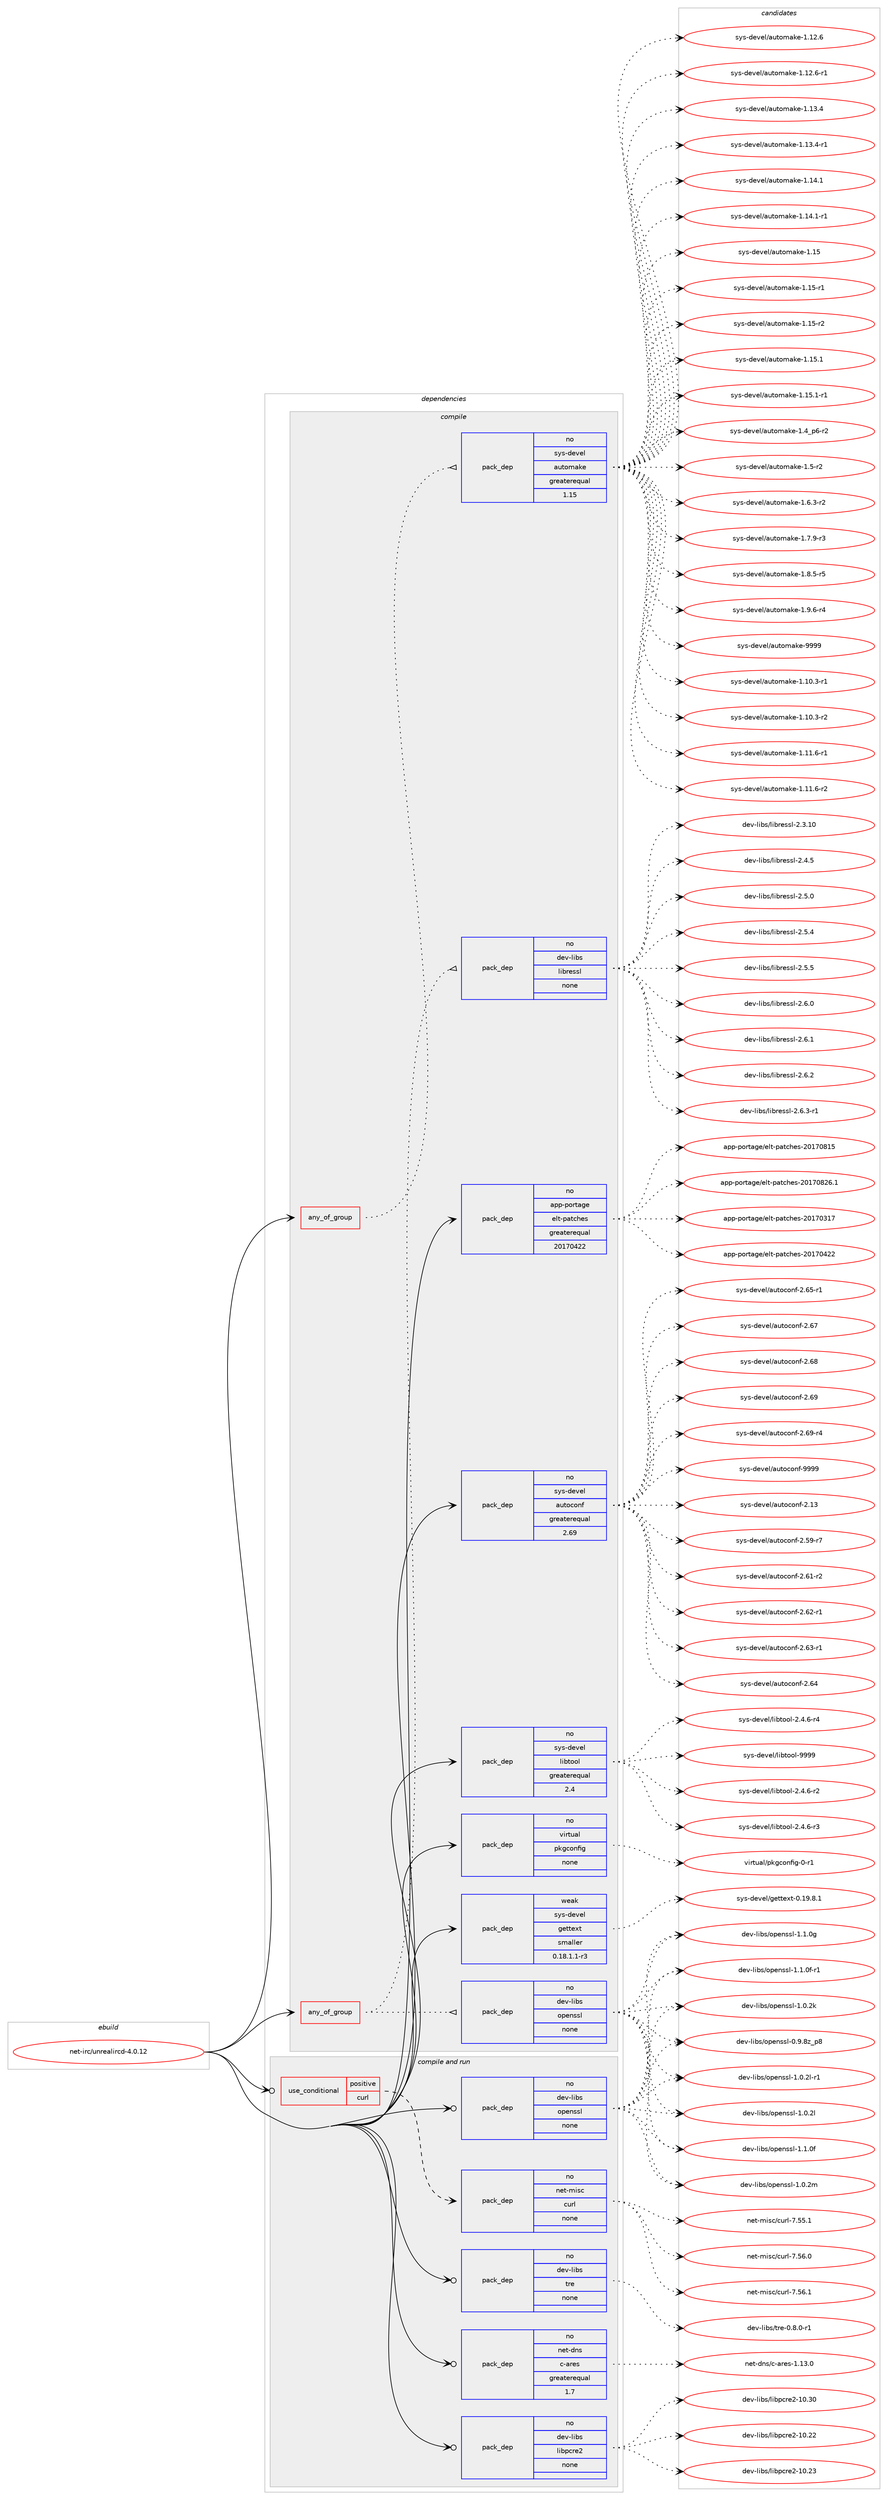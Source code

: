 digraph prolog {

# *************
# Graph options
# *************

newrank=true;
concentrate=true;
compound=true;
graph [rankdir=LR,fontname=Helvetica,fontsize=10,ranksep=1.5];#, ranksep=2.5, nodesep=0.2];
edge  [arrowhead=vee];
node  [fontname=Helvetica,fontsize=10];

# **********
# The ebuild
# **********

subgraph cluster_leftcol {
color=gray;
rank=same;
label=<<i>ebuild</i>>;
id [label="net-irc/unrealircd-4.0.12", color=red, width=4, href="../net-irc/unrealircd-4.0.12.svg"];
}

# ****************
# The dependencies
# ****************

subgraph cluster_midcol {
color=gray;
label=<<i>dependencies</i>>;
subgraph cluster_compile {
fillcolor="#eeeeee";
style=filled;
label=<<i>compile</i>>;
subgraph any6704 {
dependency415247 [label=<<TABLE BORDER="0" CELLBORDER="1" CELLSPACING="0" CELLPADDING="4"><TR><TD CELLPADDING="10">any_of_group</TD></TR></TABLE>>, shape=none, color=red];subgraph pack305607 {
dependency415248 [label=<<TABLE BORDER="0" CELLBORDER="1" CELLSPACING="0" CELLPADDING="4" WIDTH="220"><TR><TD ROWSPAN="6" CELLPADDING="30">pack_dep</TD></TR><TR><TD WIDTH="110">no</TD></TR><TR><TD>dev-libs</TD></TR><TR><TD>openssl</TD></TR><TR><TD>none</TD></TR><TR><TD></TD></TR></TABLE>>, shape=none, color=blue];
}
dependency415247:e -> dependency415248:w [weight=20,style="dotted",arrowhead="oinv"];
subgraph pack305608 {
dependency415249 [label=<<TABLE BORDER="0" CELLBORDER="1" CELLSPACING="0" CELLPADDING="4" WIDTH="220"><TR><TD ROWSPAN="6" CELLPADDING="30">pack_dep</TD></TR><TR><TD WIDTH="110">no</TD></TR><TR><TD>dev-libs</TD></TR><TR><TD>libressl</TD></TR><TR><TD>none</TD></TR><TR><TD></TD></TR></TABLE>>, shape=none, color=blue];
}
dependency415247:e -> dependency415249:w [weight=20,style="dotted",arrowhead="oinv"];
}
id:e -> dependency415247:w [weight=20,style="solid",arrowhead="vee"];
subgraph any6705 {
dependency415250 [label=<<TABLE BORDER="0" CELLBORDER="1" CELLSPACING="0" CELLPADDING="4"><TR><TD CELLPADDING="10">any_of_group</TD></TR></TABLE>>, shape=none, color=red];subgraph pack305609 {
dependency415251 [label=<<TABLE BORDER="0" CELLBORDER="1" CELLSPACING="0" CELLPADDING="4" WIDTH="220"><TR><TD ROWSPAN="6" CELLPADDING="30">pack_dep</TD></TR><TR><TD WIDTH="110">no</TD></TR><TR><TD>sys-devel</TD></TR><TR><TD>automake</TD></TR><TR><TD>greaterequal</TD></TR><TR><TD>1.15</TD></TR></TABLE>>, shape=none, color=blue];
}
dependency415250:e -> dependency415251:w [weight=20,style="dotted",arrowhead="oinv"];
}
id:e -> dependency415250:w [weight=20,style="solid",arrowhead="vee"];
subgraph pack305610 {
dependency415252 [label=<<TABLE BORDER="0" CELLBORDER="1" CELLSPACING="0" CELLPADDING="4" WIDTH="220"><TR><TD ROWSPAN="6" CELLPADDING="30">pack_dep</TD></TR><TR><TD WIDTH="110">no</TD></TR><TR><TD>app-portage</TD></TR><TR><TD>elt-patches</TD></TR><TR><TD>greaterequal</TD></TR><TR><TD>20170422</TD></TR></TABLE>>, shape=none, color=blue];
}
id:e -> dependency415252:w [weight=20,style="solid",arrowhead="vee"];
subgraph pack305611 {
dependency415253 [label=<<TABLE BORDER="0" CELLBORDER="1" CELLSPACING="0" CELLPADDING="4" WIDTH="220"><TR><TD ROWSPAN="6" CELLPADDING="30">pack_dep</TD></TR><TR><TD WIDTH="110">no</TD></TR><TR><TD>sys-devel</TD></TR><TR><TD>autoconf</TD></TR><TR><TD>greaterequal</TD></TR><TR><TD>2.69</TD></TR></TABLE>>, shape=none, color=blue];
}
id:e -> dependency415253:w [weight=20,style="solid",arrowhead="vee"];
subgraph pack305612 {
dependency415254 [label=<<TABLE BORDER="0" CELLBORDER="1" CELLSPACING="0" CELLPADDING="4" WIDTH="220"><TR><TD ROWSPAN="6" CELLPADDING="30">pack_dep</TD></TR><TR><TD WIDTH="110">no</TD></TR><TR><TD>sys-devel</TD></TR><TR><TD>libtool</TD></TR><TR><TD>greaterequal</TD></TR><TR><TD>2.4</TD></TR></TABLE>>, shape=none, color=blue];
}
id:e -> dependency415254:w [weight=20,style="solid",arrowhead="vee"];
subgraph pack305613 {
dependency415255 [label=<<TABLE BORDER="0" CELLBORDER="1" CELLSPACING="0" CELLPADDING="4" WIDTH="220"><TR><TD ROWSPAN="6" CELLPADDING="30">pack_dep</TD></TR><TR><TD WIDTH="110">no</TD></TR><TR><TD>virtual</TD></TR><TR><TD>pkgconfig</TD></TR><TR><TD>none</TD></TR><TR><TD></TD></TR></TABLE>>, shape=none, color=blue];
}
id:e -> dependency415255:w [weight=20,style="solid",arrowhead="vee"];
subgraph pack305614 {
dependency415256 [label=<<TABLE BORDER="0" CELLBORDER="1" CELLSPACING="0" CELLPADDING="4" WIDTH="220"><TR><TD ROWSPAN="6" CELLPADDING="30">pack_dep</TD></TR><TR><TD WIDTH="110">weak</TD></TR><TR><TD>sys-devel</TD></TR><TR><TD>gettext</TD></TR><TR><TD>smaller</TD></TR><TR><TD>0.18.1.1-r3</TD></TR></TABLE>>, shape=none, color=blue];
}
id:e -> dependency415256:w [weight=20,style="solid",arrowhead="vee"];
}
subgraph cluster_compileandrun {
fillcolor="#eeeeee";
style=filled;
label=<<i>compile and run</i>>;
subgraph cond102744 {
dependency415257 [label=<<TABLE BORDER="0" CELLBORDER="1" CELLSPACING="0" CELLPADDING="4"><TR><TD ROWSPAN="3" CELLPADDING="10">use_conditional</TD></TR><TR><TD>positive</TD></TR><TR><TD>curl</TD></TR></TABLE>>, shape=none, color=red];
subgraph pack305615 {
dependency415258 [label=<<TABLE BORDER="0" CELLBORDER="1" CELLSPACING="0" CELLPADDING="4" WIDTH="220"><TR><TD ROWSPAN="6" CELLPADDING="30">pack_dep</TD></TR><TR><TD WIDTH="110">no</TD></TR><TR><TD>net-misc</TD></TR><TR><TD>curl</TD></TR><TR><TD>none</TD></TR><TR><TD></TD></TR></TABLE>>, shape=none, color=blue];
}
dependency415257:e -> dependency415258:w [weight=20,style="dashed",arrowhead="vee"];
}
id:e -> dependency415257:w [weight=20,style="solid",arrowhead="odotvee"];
subgraph pack305616 {
dependency415259 [label=<<TABLE BORDER="0" CELLBORDER="1" CELLSPACING="0" CELLPADDING="4" WIDTH="220"><TR><TD ROWSPAN="6" CELLPADDING="30">pack_dep</TD></TR><TR><TD WIDTH="110">no</TD></TR><TR><TD>dev-libs</TD></TR><TR><TD>libpcre2</TD></TR><TR><TD>none</TD></TR><TR><TD></TD></TR></TABLE>>, shape=none, color=blue];
}
id:e -> dependency415259:w [weight=20,style="solid",arrowhead="odotvee"];
subgraph pack305617 {
dependency415260 [label=<<TABLE BORDER="0" CELLBORDER="1" CELLSPACING="0" CELLPADDING="4" WIDTH="220"><TR><TD ROWSPAN="6" CELLPADDING="30">pack_dep</TD></TR><TR><TD WIDTH="110">no</TD></TR><TR><TD>dev-libs</TD></TR><TR><TD>openssl</TD></TR><TR><TD>none</TD></TR><TR><TD></TD></TR></TABLE>>, shape=none, color=blue];
}
id:e -> dependency415260:w [weight=20,style="solid",arrowhead="odotvee"];
subgraph pack305618 {
dependency415261 [label=<<TABLE BORDER="0" CELLBORDER="1" CELLSPACING="0" CELLPADDING="4" WIDTH="220"><TR><TD ROWSPAN="6" CELLPADDING="30">pack_dep</TD></TR><TR><TD WIDTH="110">no</TD></TR><TR><TD>dev-libs</TD></TR><TR><TD>tre</TD></TR><TR><TD>none</TD></TR><TR><TD></TD></TR></TABLE>>, shape=none, color=blue];
}
id:e -> dependency415261:w [weight=20,style="solid",arrowhead="odotvee"];
subgraph pack305619 {
dependency415262 [label=<<TABLE BORDER="0" CELLBORDER="1" CELLSPACING="0" CELLPADDING="4" WIDTH="220"><TR><TD ROWSPAN="6" CELLPADDING="30">pack_dep</TD></TR><TR><TD WIDTH="110">no</TD></TR><TR><TD>net-dns</TD></TR><TR><TD>c-ares</TD></TR><TR><TD>greaterequal</TD></TR><TR><TD>1.7</TD></TR></TABLE>>, shape=none, color=blue];
}
id:e -> dependency415262:w [weight=20,style="solid",arrowhead="odotvee"];
}
subgraph cluster_run {
fillcolor="#eeeeee";
style=filled;
label=<<i>run</i>>;
}
}

# **************
# The candidates
# **************

subgraph cluster_choices {
rank=same;
color=gray;
label=<<i>candidates</i>>;

subgraph choice305607 {
color=black;
nodesep=1;
choice1001011184510810598115471111121011101151151084548465746561229511256 [label="dev-libs/openssl-0.9.8z_p8", color=red, width=4,href="../dev-libs/openssl-0.9.8z_p8.svg"];
choice100101118451081059811547111112101110115115108454946484650107 [label="dev-libs/openssl-1.0.2k", color=red, width=4,href="../dev-libs/openssl-1.0.2k.svg"];
choice100101118451081059811547111112101110115115108454946484650108 [label="dev-libs/openssl-1.0.2l", color=red, width=4,href="../dev-libs/openssl-1.0.2l.svg"];
choice1001011184510810598115471111121011101151151084549464846501084511449 [label="dev-libs/openssl-1.0.2l-r1", color=red, width=4,href="../dev-libs/openssl-1.0.2l-r1.svg"];
choice100101118451081059811547111112101110115115108454946484650109 [label="dev-libs/openssl-1.0.2m", color=red, width=4,href="../dev-libs/openssl-1.0.2m.svg"];
choice100101118451081059811547111112101110115115108454946494648102 [label="dev-libs/openssl-1.1.0f", color=red, width=4,href="../dev-libs/openssl-1.1.0f.svg"];
choice1001011184510810598115471111121011101151151084549464946481024511449 [label="dev-libs/openssl-1.1.0f-r1", color=red, width=4,href="../dev-libs/openssl-1.1.0f-r1.svg"];
choice100101118451081059811547111112101110115115108454946494648103 [label="dev-libs/openssl-1.1.0g", color=red, width=4,href="../dev-libs/openssl-1.1.0g.svg"];
dependency415248:e -> choice1001011184510810598115471111121011101151151084548465746561229511256:w [style=dotted,weight="100"];
dependency415248:e -> choice100101118451081059811547111112101110115115108454946484650107:w [style=dotted,weight="100"];
dependency415248:e -> choice100101118451081059811547111112101110115115108454946484650108:w [style=dotted,weight="100"];
dependency415248:e -> choice1001011184510810598115471111121011101151151084549464846501084511449:w [style=dotted,weight="100"];
dependency415248:e -> choice100101118451081059811547111112101110115115108454946484650109:w [style=dotted,weight="100"];
dependency415248:e -> choice100101118451081059811547111112101110115115108454946494648102:w [style=dotted,weight="100"];
dependency415248:e -> choice1001011184510810598115471111121011101151151084549464946481024511449:w [style=dotted,weight="100"];
dependency415248:e -> choice100101118451081059811547111112101110115115108454946494648103:w [style=dotted,weight="100"];
}
subgraph choice305608 {
color=black;
nodesep=1;
choice1001011184510810598115471081059811410111511510845504651464948 [label="dev-libs/libressl-2.3.10", color=red, width=4,href="../dev-libs/libressl-2.3.10.svg"];
choice10010111845108105981154710810598114101115115108455046524653 [label="dev-libs/libressl-2.4.5", color=red, width=4,href="../dev-libs/libressl-2.4.5.svg"];
choice10010111845108105981154710810598114101115115108455046534648 [label="dev-libs/libressl-2.5.0", color=red, width=4,href="../dev-libs/libressl-2.5.0.svg"];
choice10010111845108105981154710810598114101115115108455046534652 [label="dev-libs/libressl-2.5.4", color=red, width=4,href="../dev-libs/libressl-2.5.4.svg"];
choice10010111845108105981154710810598114101115115108455046534653 [label="dev-libs/libressl-2.5.5", color=red, width=4,href="../dev-libs/libressl-2.5.5.svg"];
choice10010111845108105981154710810598114101115115108455046544648 [label="dev-libs/libressl-2.6.0", color=red, width=4,href="../dev-libs/libressl-2.6.0.svg"];
choice10010111845108105981154710810598114101115115108455046544649 [label="dev-libs/libressl-2.6.1", color=red, width=4,href="../dev-libs/libressl-2.6.1.svg"];
choice10010111845108105981154710810598114101115115108455046544650 [label="dev-libs/libressl-2.6.2", color=red, width=4,href="../dev-libs/libressl-2.6.2.svg"];
choice100101118451081059811547108105981141011151151084550465446514511449 [label="dev-libs/libressl-2.6.3-r1", color=red, width=4,href="../dev-libs/libressl-2.6.3-r1.svg"];
dependency415249:e -> choice1001011184510810598115471081059811410111511510845504651464948:w [style=dotted,weight="100"];
dependency415249:e -> choice10010111845108105981154710810598114101115115108455046524653:w [style=dotted,weight="100"];
dependency415249:e -> choice10010111845108105981154710810598114101115115108455046534648:w [style=dotted,weight="100"];
dependency415249:e -> choice10010111845108105981154710810598114101115115108455046534652:w [style=dotted,weight="100"];
dependency415249:e -> choice10010111845108105981154710810598114101115115108455046534653:w [style=dotted,weight="100"];
dependency415249:e -> choice10010111845108105981154710810598114101115115108455046544648:w [style=dotted,weight="100"];
dependency415249:e -> choice10010111845108105981154710810598114101115115108455046544649:w [style=dotted,weight="100"];
dependency415249:e -> choice10010111845108105981154710810598114101115115108455046544650:w [style=dotted,weight="100"];
dependency415249:e -> choice100101118451081059811547108105981141011151151084550465446514511449:w [style=dotted,weight="100"];
}
subgraph choice305609 {
color=black;
nodesep=1;
choice11512111545100101118101108479711711611110997107101454946494846514511449 [label="sys-devel/automake-1.10.3-r1", color=red, width=4,href="../sys-devel/automake-1.10.3-r1.svg"];
choice11512111545100101118101108479711711611110997107101454946494846514511450 [label="sys-devel/automake-1.10.3-r2", color=red, width=4,href="../sys-devel/automake-1.10.3-r2.svg"];
choice11512111545100101118101108479711711611110997107101454946494946544511449 [label="sys-devel/automake-1.11.6-r1", color=red, width=4,href="../sys-devel/automake-1.11.6-r1.svg"];
choice11512111545100101118101108479711711611110997107101454946494946544511450 [label="sys-devel/automake-1.11.6-r2", color=red, width=4,href="../sys-devel/automake-1.11.6-r2.svg"];
choice1151211154510010111810110847971171161111099710710145494649504654 [label="sys-devel/automake-1.12.6", color=red, width=4,href="../sys-devel/automake-1.12.6.svg"];
choice11512111545100101118101108479711711611110997107101454946495046544511449 [label="sys-devel/automake-1.12.6-r1", color=red, width=4,href="../sys-devel/automake-1.12.6-r1.svg"];
choice1151211154510010111810110847971171161111099710710145494649514652 [label="sys-devel/automake-1.13.4", color=red, width=4,href="../sys-devel/automake-1.13.4.svg"];
choice11512111545100101118101108479711711611110997107101454946495146524511449 [label="sys-devel/automake-1.13.4-r1", color=red, width=4,href="../sys-devel/automake-1.13.4-r1.svg"];
choice1151211154510010111810110847971171161111099710710145494649524649 [label="sys-devel/automake-1.14.1", color=red, width=4,href="../sys-devel/automake-1.14.1.svg"];
choice11512111545100101118101108479711711611110997107101454946495246494511449 [label="sys-devel/automake-1.14.1-r1", color=red, width=4,href="../sys-devel/automake-1.14.1-r1.svg"];
choice115121115451001011181011084797117116111109971071014549464953 [label="sys-devel/automake-1.15", color=red, width=4,href="../sys-devel/automake-1.15.svg"];
choice1151211154510010111810110847971171161111099710710145494649534511449 [label="sys-devel/automake-1.15-r1", color=red, width=4,href="../sys-devel/automake-1.15-r1.svg"];
choice1151211154510010111810110847971171161111099710710145494649534511450 [label="sys-devel/automake-1.15-r2", color=red, width=4,href="../sys-devel/automake-1.15-r2.svg"];
choice1151211154510010111810110847971171161111099710710145494649534649 [label="sys-devel/automake-1.15.1", color=red, width=4,href="../sys-devel/automake-1.15.1.svg"];
choice11512111545100101118101108479711711611110997107101454946495346494511449 [label="sys-devel/automake-1.15.1-r1", color=red, width=4,href="../sys-devel/automake-1.15.1-r1.svg"];
choice115121115451001011181011084797117116111109971071014549465295112544511450 [label="sys-devel/automake-1.4_p6-r2", color=red, width=4,href="../sys-devel/automake-1.4_p6-r2.svg"];
choice11512111545100101118101108479711711611110997107101454946534511450 [label="sys-devel/automake-1.5-r2", color=red, width=4,href="../sys-devel/automake-1.5-r2.svg"];
choice115121115451001011181011084797117116111109971071014549465446514511450 [label="sys-devel/automake-1.6.3-r2", color=red, width=4,href="../sys-devel/automake-1.6.3-r2.svg"];
choice115121115451001011181011084797117116111109971071014549465546574511451 [label="sys-devel/automake-1.7.9-r3", color=red, width=4,href="../sys-devel/automake-1.7.9-r3.svg"];
choice115121115451001011181011084797117116111109971071014549465646534511453 [label="sys-devel/automake-1.8.5-r5", color=red, width=4,href="../sys-devel/automake-1.8.5-r5.svg"];
choice115121115451001011181011084797117116111109971071014549465746544511452 [label="sys-devel/automake-1.9.6-r4", color=red, width=4,href="../sys-devel/automake-1.9.6-r4.svg"];
choice115121115451001011181011084797117116111109971071014557575757 [label="sys-devel/automake-9999", color=red, width=4,href="../sys-devel/automake-9999.svg"];
dependency415251:e -> choice11512111545100101118101108479711711611110997107101454946494846514511449:w [style=dotted,weight="100"];
dependency415251:e -> choice11512111545100101118101108479711711611110997107101454946494846514511450:w [style=dotted,weight="100"];
dependency415251:e -> choice11512111545100101118101108479711711611110997107101454946494946544511449:w [style=dotted,weight="100"];
dependency415251:e -> choice11512111545100101118101108479711711611110997107101454946494946544511450:w [style=dotted,weight="100"];
dependency415251:e -> choice1151211154510010111810110847971171161111099710710145494649504654:w [style=dotted,weight="100"];
dependency415251:e -> choice11512111545100101118101108479711711611110997107101454946495046544511449:w [style=dotted,weight="100"];
dependency415251:e -> choice1151211154510010111810110847971171161111099710710145494649514652:w [style=dotted,weight="100"];
dependency415251:e -> choice11512111545100101118101108479711711611110997107101454946495146524511449:w [style=dotted,weight="100"];
dependency415251:e -> choice1151211154510010111810110847971171161111099710710145494649524649:w [style=dotted,weight="100"];
dependency415251:e -> choice11512111545100101118101108479711711611110997107101454946495246494511449:w [style=dotted,weight="100"];
dependency415251:e -> choice115121115451001011181011084797117116111109971071014549464953:w [style=dotted,weight="100"];
dependency415251:e -> choice1151211154510010111810110847971171161111099710710145494649534511449:w [style=dotted,weight="100"];
dependency415251:e -> choice1151211154510010111810110847971171161111099710710145494649534511450:w [style=dotted,weight="100"];
dependency415251:e -> choice1151211154510010111810110847971171161111099710710145494649534649:w [style=dotted,weight="100"];
dependency415251:e -> choice11512111545100101118101108479711711611110997107101454946495346494511449:w [style=dotted,weight="100"];
dependency415251:e -> choice115121115451001011181011084797117116111109971071014549465295112544511450:w [style=dotted,weight="100"];
dependency415251:e -> choice11512111545100101118101108479711711611110997107101454946534511450:w [style=dotted,weight="100"];
dependency415251:e -> choice115121115451001011181011084797117116111109971071014549465446514511450:w [style=dotted,weight="100"];
dependency415251:e -> choice115121115451001011181011084797117116111109971071014549465546574511451:w [style=dotted,weight="100"];
dependency415251:e -> choice115121115451001011181011084797117116111109971071014549465646534511453:w [style=dotted,weight="100"];
dependency415251:e -> choice115121115451001011181011084797117116111109971071014549465746544511452:w [style=dotted,weight="100"];
dependency415251:e -> choice115121115451001011181011084797117116111109971071014557575757:w [style=dotted,weight="100"];
}
subgraph choice305610 {
color=black;
nodesep=1;
choice97112112451121111141169710310147101108116451129711699104101115455048495548514955 [label="app-portage/elt-patches-20170317", color=red, width=4,href="../app-portage/elt-patches-20170317.svg"];
choice97112112451121111141169710310147101108116451129711699104101115455048495548525050 [label="app-portage/elt-patches-20170422", color=red, width=4,href="../app-portage/elt-patches-20170422.svg"];
choice97112112451121111141169710310147101108116451129711699104101115455048495548564953 [label="app-portage/elt-patches-20170815", color=red, width=4,href="../app-portage/elt-patches-20170815.svg"];
choice971121124511211111411697103101471011081164511297116991041011154550484955485650544649 [label="app-portage/elt-patches-20170826.1", color=red, width=4,href="../app-portage/elt-patches-20170826.1.svg"];
dependency415252:e -> choice97112112451121111141169710310147101108116451129711699104101115455048495548514955:w [style=dotted,weight="100"];
dependency415252:e -> choice97112112451121111141169710310147101108116451129711699104101115455048495548525050:w [style=dotted,weight="100"];
dependency415252:e -> choice97112112451121111141169710310147101108116451129711699104101115455048495548564953:w [style=dotted,weight="100"];
dependency415252:e -> choice971121124511211111411697103101471011081164511297116991041011154550484955485650544649:w [style=dotted,weight="100"];
}
subgraph choice305611 {
color=black;
nodesep=1;
choice115121115451001011181011084797117116111991111101024550464951 [label="sys-devel/autoconf-2.13", color=red, width=4,href="../sys-devel/autoconf-2.13.svg"];
choice1151211154510010111810110847971171161119911111010245504653574511455 [label="sys-devel/autoconf-2.59-r7", color=red, width=4,href="../sys-devel/autoconf-2.59-r7.svg"];
choice1151211154510010111810110847971171161119911111010245504654494511450 [label="sys-devel/autoconf-2.61-r2", color=red, width=4,href="../sys-devel/autoconf-2.61-r2.svg"];
choice1151211154510010111810110847971171161119911111010245504654504511449 [label="sys-devel/autoconf-2.62-r1", color=red, width=4,href="../sys-devel/autoconf-2.62-r1.svg"];
choice1151211154510010111810110847971171161119911111010245504654514511449 [label="sys-devel/autoconf-2.63-r1", color=red, width=4,href="../sys-devel/autoconf-2.63-r1.svg"];
choice115121115451001011181011084797117116111991111101024550465452 [label="sys-devel/autoconf-2.64", color=red, width=4,href="../sys-devel/autoconf-2.64.svg"];
choice1151211154510010111810110847971171161119911111010245504654534511449 [label="sys-devel/autoconf-2.65-r1", color=red, width=4,href="../sys-devel/autoconf-2.65-r1.svg"];
choice115121115451001011181011084797117116111991111101024550465455 [label="sys-devel/autoconf-2.67", color=red, width=4,href="../sys-devel/autoconf-2.67.svg"];
choice115121115451001011181011084797117116111991111101024550465456 [label="sys-devel/autoconf-2.68", color=red, width=4,href="../sys-devel/autoconf-2.68.svg"];
choice115121115451001011181011084797117116111991111101024550465457 [label="sys-devel/autoconf-2.69", color=red, width=4,href="../sys-devel/autoconf-2.69.svg"];
choice1151211154510010111810110847971171161119911111010245504654574511452 [label="sys-devel/autoconf-2.69-r4", color=red, width=4,href="../sys-devel/autoconf-2.69-r4.svg"];
choice115121115451001011181011084797117116111991111101024557575757 [label="sys-devel/autoconf-9999", color=red, width=4,href="../sys-devel/autoconf-9999.svg"];
dependency415253:e -> choice115121115451001011181011084797117116111991111101024550464951:w [style=dotted,weight="100"];
dependency415253:e -> choice1151211154510010111810110847971171161119911111010245504653574511455:w [style=dotted,weight="100"];
dependency415253:e -> choice1151211154510010111810110847971171161119911111010245504654494511450:w [style=dotted,weight="100"];
dependency415253:e -> choice1151211154510010111810110847971171161119911111010245504654504511449:w [style=dotted,weight="100"];
dependency415253:e -> choice1151211154510010111810110847971171161119911111010245504654514511449:w [style=dotted,weight="100"];
dependency415253:e -> choice115121115451001011181011084797117116111991111101024550465452:w [style=dotted,weight="100"];
dependency415253:e -> choice1151211154510010111810110847971171161119911111010245504654534511449:w [style=dotted,weight="100"];
dependency415253:e -> choice115121115451001011181011084797117116111991111101024550465455:w [style=dotted,weight="100"];
dependency415253:e -> choice115121115451001011181011084797117116111991111101024550465456:w [style=dotted,weight="100"];
dependency415253:e -> choice115121115451001011181011084797117116111991111101024550465457:w [style=dotted,weight="100"];
dependency415253:e -> choice1151211154510010111810110847971171161119911111010245504654574511452:w [style=dotted,weight="100"];
dependency415253:e -> choice115121115451001011181011084797117116111991111101024557575757:w [style=dotted,weight="100"];
}
subgraph choice305612 {
color=black;
nodesep=1;
choice1151211154510010111810110847108105981161111111084550465246544511450 [label="sys-devel/libtool-2.4.6-r2", color=red, width=4,href="../sys-devel/libtool-2.4.6-r2.svg"];
choice1151211154510010111810110847108105981161111111084550465246544511451 [label="sys-devel/libtool-2.4.6-r3", color=red, width=4,href="../sys-devel/libtool-2.4.6-r3.svg"];
choice1151211154510010111810110847108105981161111111084550465246544511452 [label="sys-devel/libtool-2.4.6-r4", color=red, width=4,href="../sys-devel/libtool-2.4.6-r4.svg"];
choice1151211154510010111810110847108105981161111111084557575757 [label="sys-devel/libtool-9999", color=red, width=4,href="../sys-devel/libtool-9999.svg"];
dependency415254:e -> choice1151211154510010111810110847108105981161111111084550465246544511450:w [style=dotted,weight="100"];
dependency415254:e -> choice1151211154510010111810110847108105981161111111084550465246544511451:w [style=dotted,weight="100"];
dependency415254:e -> choice1151211154510010111810110847108105981161111111084550465246544511452:w [style=dotted,weight="100"];
dependency415254:e -> choice1151211154510010111810110847108105981161111111084557575757:w [style=dotted,weight="100"];
}
subgraph choice305613 {
color=black;
nodesep=1;
choice11810511411611797108471121071039911111010210510345484511449 [label="virtual/pkgconfig-0-r1", color=red, width=4,href="../virtual/pkgconfig-0-r1.svg"];
dependency415255:e -> choice11810511411611797108471121071039911111010210510345484511449:w [style=dotted,weight="100"];
}
subgraph choice305614 {
color=black;
nodesep=1;
choice1151211154510010111810110847103101116116101120116454846495746564649 [label="sys-devel/gettext-0.19.8.1", color=red, width=4,href="../sys-devel/gettext-0.19.8.1.svg"];
dependency415256:e -> choice1151211154510010111810110847103101116116101120116454846495746564649:w [style=dotted,weight="100"];
}
subgraph choice305615 {
color=black;
nodesep=1;
choice1101011164510910511599479911711410845554653534649 [label="net-misc/curl-7.55.1", color=red, width=4,href="../net-misc/curl-7.55.1.svg"];
choice1101011164510910511599479911711410845554653544648 [label="net-misc/curl-7.56.0", color=red, width=4,href="../net-misc/curl-7.56.0.svg"];
choice1101011164510910511599479911711410845554653544649 [label="net-misc/curl-7.56.1", color=red, width=4,href="../net-misc/curl-7.56.1.svg"];
dependency415258:e -> choice1101011164510910511599479911711410845554653534649:w [style=dotted,weight="100"];
dependency415258:e -> choice1101011164510910511599479911711410845554653544648:w [style=dotted,weight="100"];
dependency415258:e -> choice1101011164510910511599479911711410845554653544649:w [style=dotted,weight="100"];
}
subgraph choice305616 {
color=black;
nodesep=1;
choice100101118451081059811547108105981129911410150454948465050 [label="dev-libs/libpcre2-10.22", color=red, width=4,href="../dev-libs/libpcre2-10.22.svg"];
choice100101118451081059811547108105981129911410150454948465051 [label="dev-libs/libpcre2-10.23", color=red, width=4,href="../dev-libs/libpcre2-10.23.svg"];
choice100101118451081059811547108105981129911410150454948465148 [label="dev-libs/libpcre2-10.30", color=red, width=4,href="../dev-libs/libpcre2-10.30.svg"];
dependency415259:e -> choice100101118451081059811547108105981129911410150454948465050:w [style=dotted,weight="100"];
dependency415259:e -> choice100101118451081059811547108105981129911410150454948465051:w [style=dotted,weight="100"];
dependency415259:e -> choice100101118451081059811547108105981129911410150454948465148:w [style=dotted,weight="100"];
}
subgraph choice305617 {
color=black;
nodesep=1;
choice1001011184510810598115471111121011101151151084548465746561229511256 [label="dev-libs/openssl-0.9.8z_p8", color=red, width=4,href="../dev-libs/openssl-0.9.8z_p8.svg"];
choice100101118451081059811547111112101110115115108454946484650107 [label="dev-libs/openssl-1.0.2k", color=red, width=4,href="../dev-libs/openssl-1.0.2k.svg"];
choice100101118451081059811547111112101110115115108454946484650108 [label="dev-libs/openssl-1.0.2l", color=red, width=4,href="../dev-libs/openssl-1.0.2l.svg"];
choice1001011184510810598115471111121011101151151084549464846501084511449 [label="dev-libs/openssl-1.0.2l-r1", color=red, width=4,href="../dev-libs/openssl-1.0.2l-r1.svg"];
choice100101118451081059811547111112101110115115108454946484650109 [label="dev-libs/openssl-1.0.2m", color=red, width=4,href="../dev-libs/openssl-1.0.2m.svg"];
choice100101118451081059811547111112101110115115108454946494648102 [label="dev-libs/openssl-1.1.0f", color=red, width=4,href="../dev-libs/openssl-1.1.0f.svg"];
choice1001011184510810598115471111121011101151151084549464946481024511449 [label="dev-libs/openssl-1.1.0f-r1", color=red, width=4,href="../dev-libs/openssl-1.1.0f-r1.svg"];
choice100101118451081059811547111112101110115115108454946494648103 [label="dev-libs/openssl-1.1.0g", color=red, width=4,href="../dev-libs/openssl-1.1.0g.svg"];
dependency415260:e -> choice1001011184510810598115471111121011101151151084548465746561229511256:w [style=dotted,weight="100"];
dependency415260:e -> choice100101118451081059811547111112101110115115108454946484650107:w [style=dotted,weight="100"];
dependency415260:e -> choice100101118451081059811547111112101110115115108454946484650108:w [style=dotted,weight="100"];
dependency415260:e -> choice1001011184510810598115471111121011101151151084549464846501084511449:w [style=dotted,weight="100"];
dependency415260:e -> choice100101118451081059811547111112101110115115108454946484650109:w [style=dotted,weight="100"];
dependency415260:e -> choice100101118451081059811547111112101110115115108454946494648102:w [style=dotted,weight="100"];
dependency415260:e -> choice1001011184510810598115471111121011101151151084549464946481024511449:w [style=dotted,weight="100"];
dependency415260:e -> choice100101118451081059811547111112101110115115108454946494648103:w [style=dotted,weight="100"];
}
subgraph choice305618 {
color=black;
nodesep=1;
choice1001011184510810598115471161141014548465646484511449 [label="dev-libs/tre-0.8.0-r1", color=red, width=4,href="../dev-libs/tre-0.8.0-r1.svg"];
dependency415261:e -> choice1001011184510810598115471161141014548465646484511449:w [style=dotted,weight="100"];
}
subgraph choice305619 {
color=black;
nodesep=1;
choice110101116451001101154799459711410111545494649514648 [label="net-dns/c-ares-1.13.0", color=red, width=4,href="../net-dns/c-ares-1.13.0.svg"];
dependency415262:e -> choice110101116451001101154799459711410111545494649514648:w [style=dotted,weight="100"];
}
}

}
